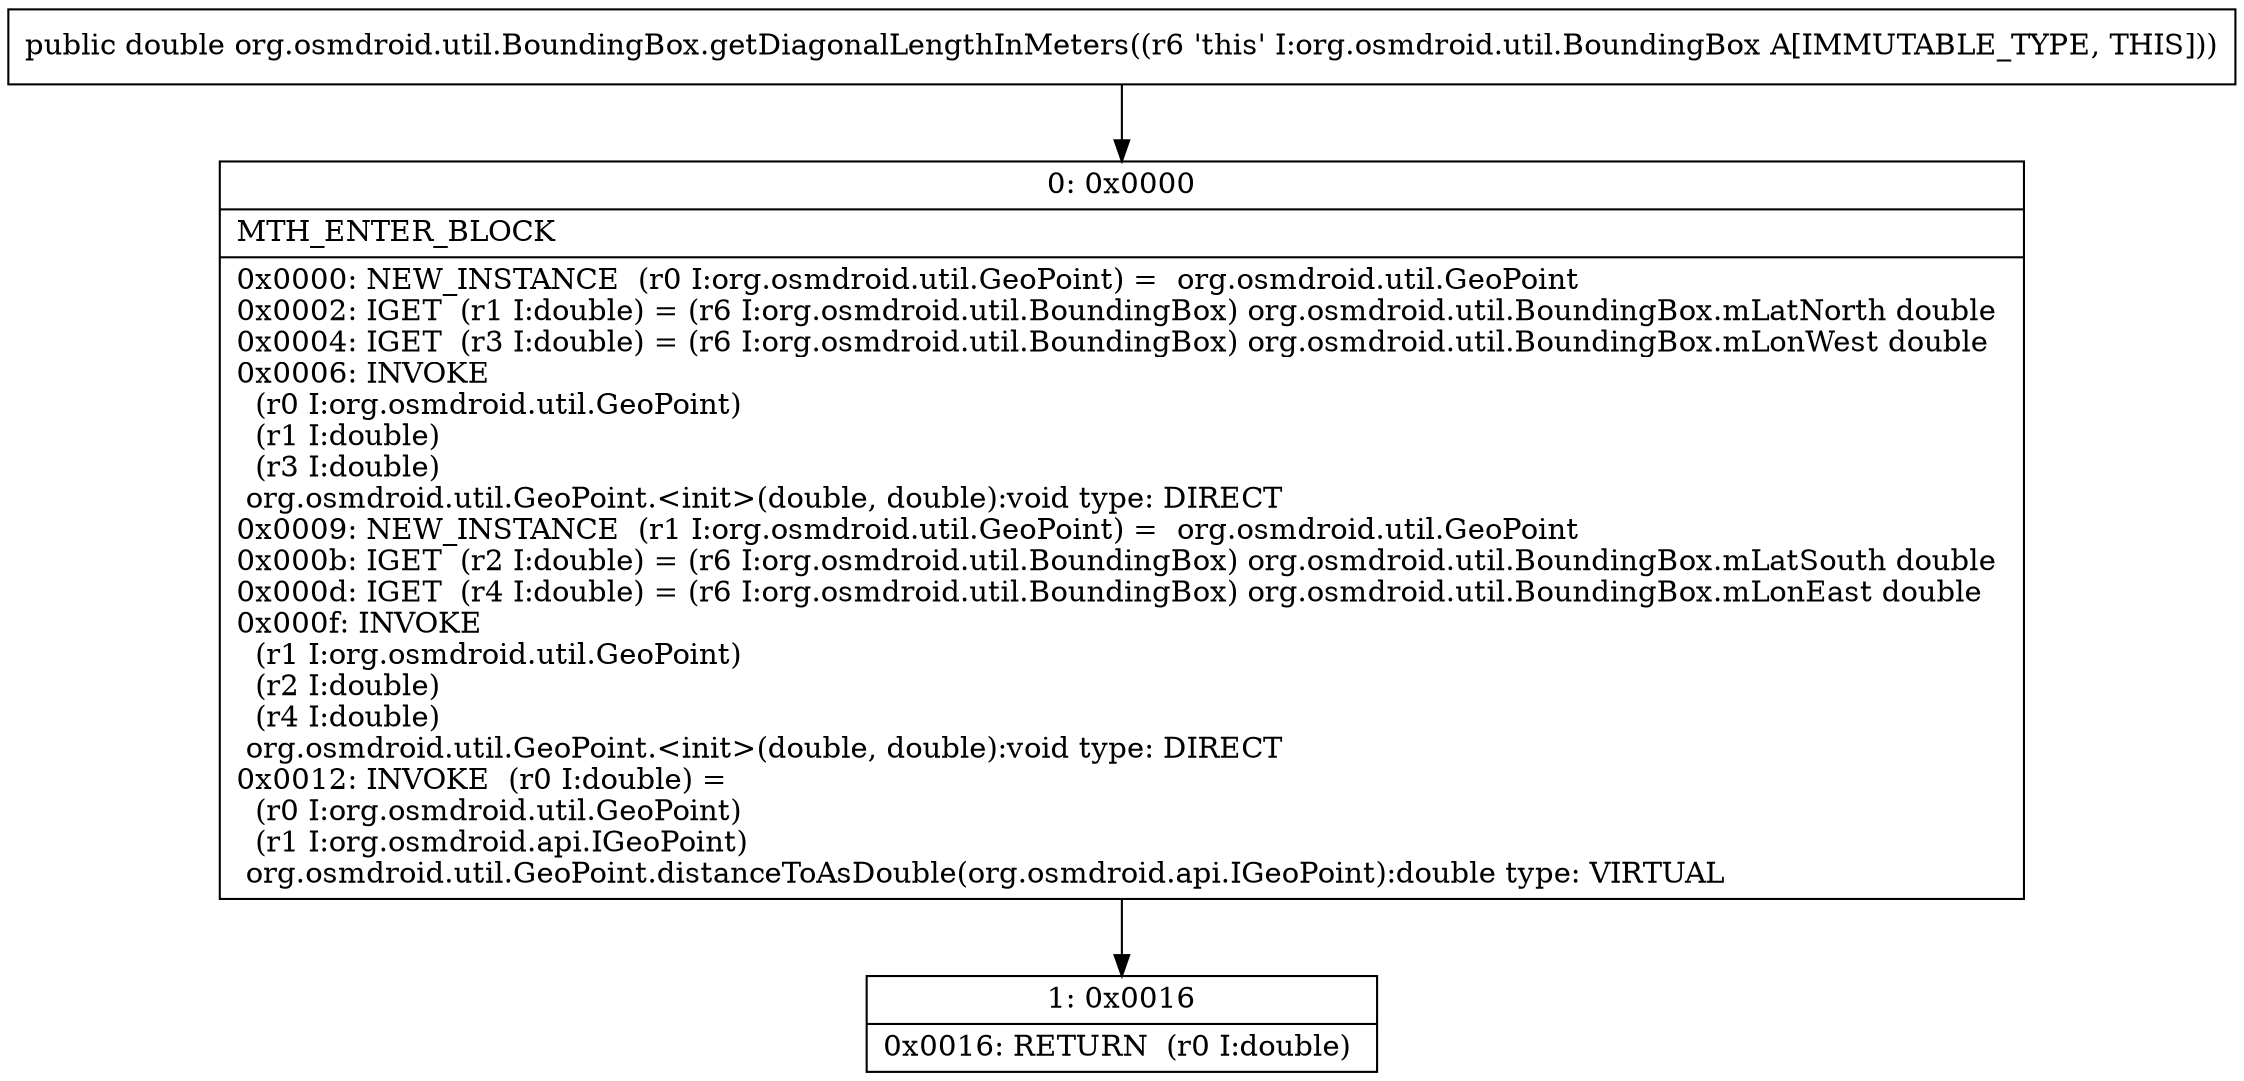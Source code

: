 digraph "CFG fororg.osmdroid.util.BoundingBox.getDiagonalLengthInMeters()D" {
Node_0 [shape=record,label="{0\:\ 0x0000|MTH_ENTER_BLOCK\l|0x0000: NEW_INSTANCE  (r0 I:org.osmdroid.util.GeoPoint) =  org.osmdroid.util.GeoPoint \l0x0002: IGET  (r1 I:double) = (r6 I:org.osmdroid.util.BoundingBox) org.osmdroid.util.BoundingBox.mLatNorth double \l0x0004: IGET  (r3 I:double) = (r6 I:org.osmdroid.util.BoundingBox) org.osmdroid.util.BoundingBox.mLonWest double \l0x0006: INVOKE  \l  (r0 I:org.osmdroid.util.GeoPoint)\l  (r1 I:double)\l  (r3 I:double)\l org.osmdroid.util.GeoPoint.\<init\>(double, double):void type: DIRECT \l0x0009: NEW_INSTANCE  (r1 I:org.osmdroid.util.GeoPoint) =  org.osmdroid.util.GeoPoint \l0x000b: IGET  (r2 I:double) = (r6 I:org.osmdroid.util.BoundingBox) org.osmdroid.util.BoundingBox.mLatSouth double \l0x000d: IGET  (r4 I:double) = (r6 I:org.osmdroid.util.BoundingBox) org.osmdroid.util.BoundingBox.mLonEast double \l0x000f: INVOKE  \l  (r1 I:org.osmdroid.util.GeoPoint)\l  (r2 I:double)\l  (r4 I:double)\l org.osmdroid.util.GeoPoint.\<init\>(double, double):void type: DIRECT \l0x0012: INVOKE  (r0 I:double) = \l  (r0 I:org.osmdroid.util.GeoPoint)\l  (r1 I:org.osmdroid.api.IGeoPoint)\l org.osmdroid.util.GeoPoint.distanceToAsDouble(org.osmdroid.api.IGeoPoint):double type: VIRTUAL \l}"];
Node_1 [shape=record,label="{1\:\ 0x0016|0x0016: RETURN  (r0 I:double) \l}"];
MethodNode[shape=record,label="{public double org.osmdroid.util.BoundingBox.getDiagonalLengthInMeters((r6 'this' I:org.osmdroid.util.BoundingBox A[IMMUTABLE_TYPE, THIS])) }"];
MethodNode -> Node_0;
Node_0 -> Node_1;
}

